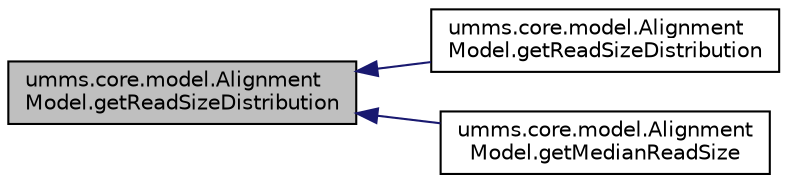 digraph "umms.core.model.AlignmentModel.getReadSizeDistribution"
{
  edge [fontname="Helvetica",fontsize="10",labelfontname="Helvetica",labelfontsize="10"];
  node [fontname="Helvetica",fontsize="10",shape=record];
  rankdir="LR";
  Node1 [label="umms.core.model.Alignment\lModel.getReadSizeDistribution",height=0.2,width=0.4,color="black", fillcolor="grey75", style="filled" fontcolor="black"];
  Node1 -> Node2 [dir="back",color="midnightblue",fontsize="10",style="solid"];
  Node2 [label="umms.core.model.Alignment\lModel.getReadSizeDistribution",height=0.2,width=0.4,color="black", fillcolor="white", style="filled",URL="$classumms_1_1core_1_1model_1_1_alignment_model.html#a34775ceefaa53bc37208bba747debe4b"];
  Node1 -> Node3 [dir="back",color="midnightblue",fontsize="10",style="solid"];
  Node3 [label="umms.core.model.Alignment\lModel.getMedianReadSize",height=0.2,width=0.4,color="black", fillcolor="white", style="filled",URL="$classumms_1_1core_1_1model_1_1_alignment_model.html#ac8db2149ef23944b52d4fc6080b5fc48"];
}
